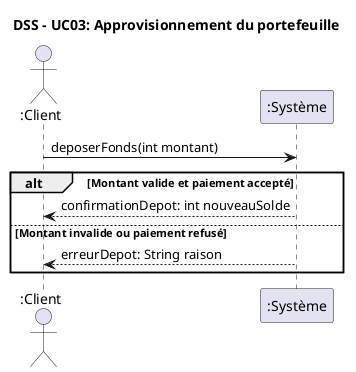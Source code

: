 @startuml dss_uc03
title DSS - UC03: Approvisionnement du portefeuille

actor ":Client" as Client
participant ":Système" as System

Client -> System : deposerFonds(int montant)
alt Montant valide et paiement accepté
    System --> Client : confirmationDepot: int nouveauSolde
else Montant invalide ou paiement refusé
    System --> Client : erreurDepot: String raison
end

@enduml